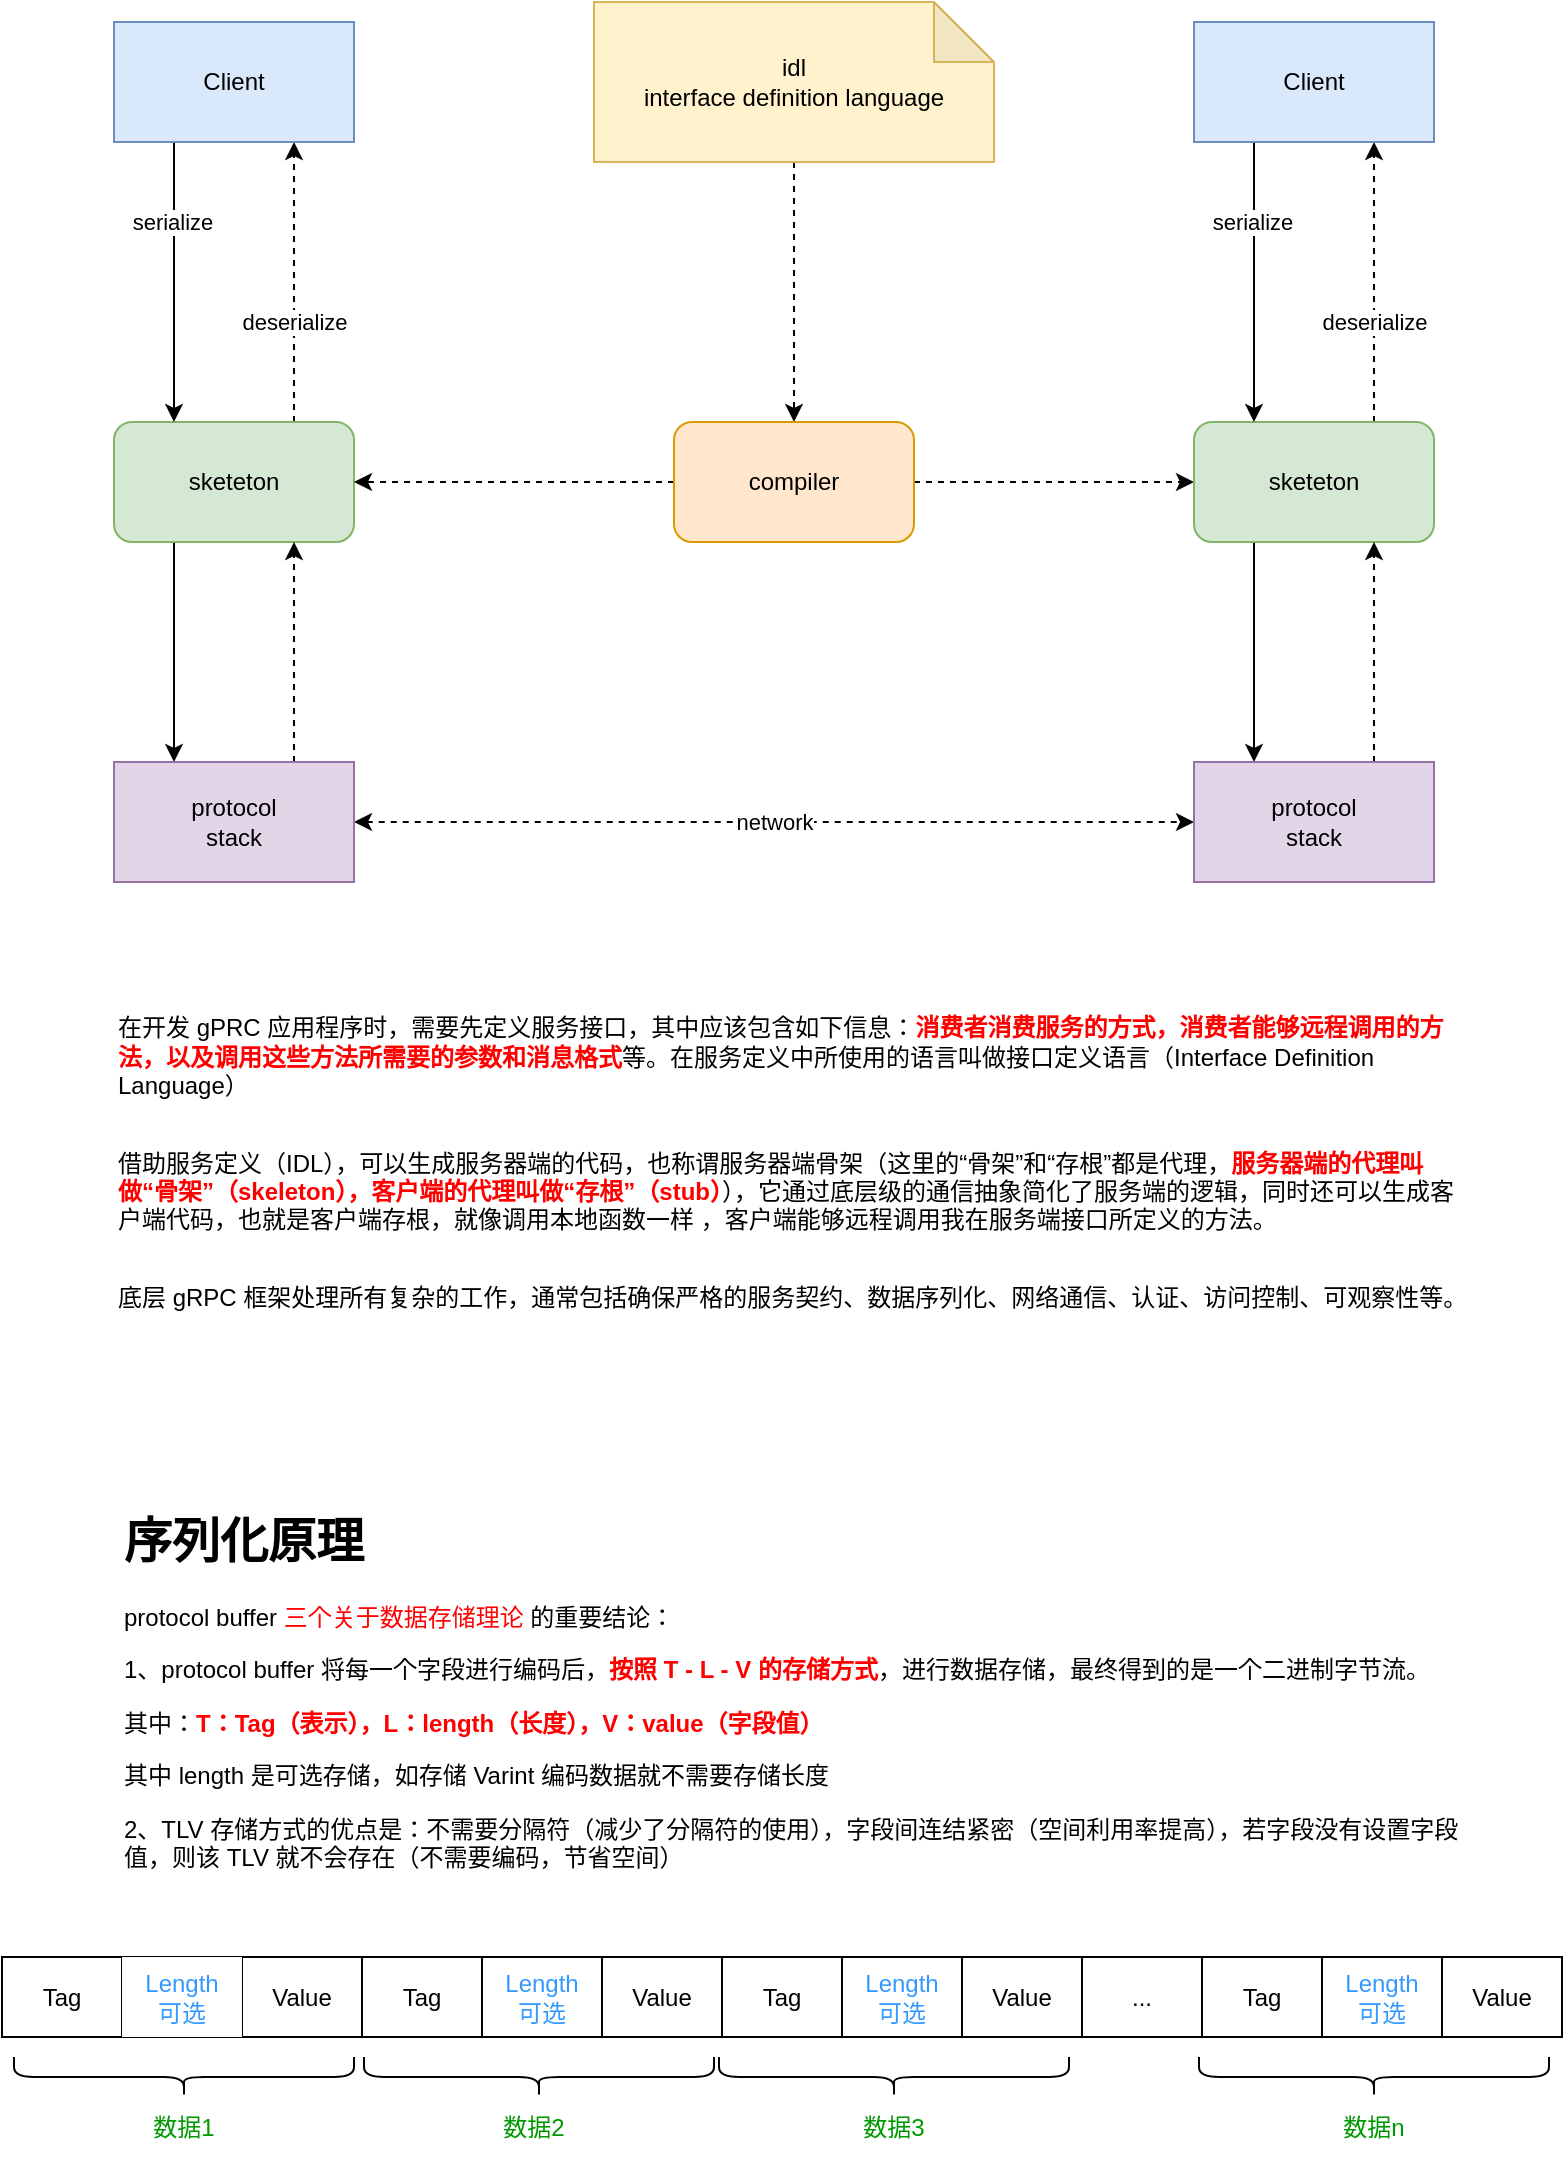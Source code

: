 <mxfile version="16.0.0" type="github">
  <diagram id="x8EzNgoKfJEA3I4Q9rvj" name="Page-1">
    <mxGraphModel dx="1186" dy="654" grid="1" gridSize="10" guides="1" tooltips="1" connect="1" arrows="1" fold="1" page="1" pageScale="1" pageWidth="827" pageHeight="1169" math="0" shadow="0">
      <root>
        <mxCell id="0" />
        <mxCell id="1" parent="0" />
        <mxCell id="cYbBZqKVau74TzbOSYix-7" style="edgeStyle=orthogonalEdgeStyle;rounded=0;orthogonalLoop=1;jettySize=auto;html=1;exitX=0.75;exitY=0;exitDx=0;exitDy=0;entryX=0.75;entryY=1;entryDx=0;entryDy=0;dashed=1;" parent="1" source="cYbBZqKVau74TzbOSYix-2" target="cYbBZqKVau74TzbOSYix-5" edge="1">
          <mxGeometry relative="1" as="geometry" />
        </mxCell>
        <mxCell id="cYbBZqKVau74TzbOSYix-9" value="deserialize" style="edgeLabel;html=1;align=center;verticalAlign=middle;resizable=0;points=[];" parent="cYbBZqKVau74TzbOSYix-7" vertex="1" connectable="0">
          <mxGeometry x="-0.014" relative="1" as="geometry">
            <mxPoint y="19" as="offset" />
          </mxGeometry>
        </mxCell>
        <mxCell id="cYbBZqKVau74TzbOSYix-11" style="edgeStyle=orthogonalEdgeStyle;rounded=0;orthogonalLoop=1;jettySize=auto;html=1;exitX=0.25;exitY=1;exitDx=0;exitDy=0;entryX=0.25;entryY=0;entryDx=0;entryDy=0;" parent="1" source="cYbBZqKVau74TzbOSYix-2" target="cYbBZqKVau74TzbOSYix-3" edge="1">
          <mxGeometry relative="1" as="geometry" />
        </mxCell>
        <mxCell id="cYbBZqKVau74TzbOSYix-2" value="sketeton" style="rounded=1;whiteSpace=wrap;html=1;fillColor=#d5e8d4;strokeColor=#82b366;" parent="1" vertex="1">
          <mxGeometry x="80" y="250" width="120" height="60" as="geometry" />
        </mxCell>
        <mxCell id="cYbBZqKVau74TzbOSYix-12" style="edgeStyle=orthogonalEdgeStyle;rounded=0;orthogonalLoop=1;jettySize=auto;html=1;exitX=0.75;exitY=0;exitDx=0;exitDy=0;entryX=0.75;entryY=1;entryDx=0;entryDy=0;dashed=1;" parent="1" source="cYbBZqKVau74TzbOSYix-3" target="cYbBZqKVau74TzbOSYix-2" edge="1">
          <mxGeometry relative="1" as="geometry" />
        </mxCell>
        <mxCell id="cYbBZqKVau74TzbOSYix-27" value="network" style="edgeStyle=orthogonalEdgeStyle;rounded=0;orthogonalLoop=1;jettySize=auto;html=1;exitX=1;exitY=0.5;exitDx=0;exitDy=0;entryX=0;entryY=0.5;entryDx=0;entryDy=0;dashed=1;strokeColor=default;sketch=0;targetPerimeterSpacing=0;startArrow=classic;startFill=1;" parent="1" source="cYbBZqKVau74TzbOSYix-3" target="cYbBZqKVau74TzbOSYix-22" edge="1">
          <mxGeometry relative="1" as="geometry" />
        </mxCell>
        <mxCell id="cYbBZqKVau74TzbOSYix-3" value="protocol&lt;br&gt;stack" style="rounded=0;whiteSpace=wrap;html=1;fillColor=#e1d5e7;strokeColor=#9673a6;" parent="1" vertex="1">
          <mxGeometry x="80" y="420" width="120" height="60" as="geometry" />
        </mxCell>
        <mxCell id="cYbBZqKVau74TzbOSYix-6" style="edgeStyle=orthogonalEdgeStyle;rounded=0;orthogonalLoop=1;jettySize=auto;html=1;exitX=0.25;exitY=1;exitDx=0;exitDy=0;entryX=0.25;entryY=0;entryDx=0;entryDy=0;" parent="1" source="cYbBZqKVau74TzbOSYix-5" target="cYbBZqKVau74TzbOSYix-2" edge="1">
          <mxGeometry relative="1" as="geometry" />
        </mxCell>
        <mxCell id="cYbBZqKVau74TzbOSYix-8" value="serialize" style="edgeLabel;html=1;align=center;verticalAlign=middle;resizable=0;points=[];" parent="cYbBZqKVau74TzbOSYix-6" vertex="1" connectable="0">
          <mxGeometry x="-0.014" y="-1" relative="1" as="geometry">
            <mxPoint y="-29" as="offset" />
          </mxGeometry>
        </mxCell>
        <mxCell id="cYbBZqKVau74TzbOSYix-5" value="Client" style="rounded=0;whiteSpace=wrap;html=1;fillColor=#dae8fc;strokeColor=#6c8ebf;" parent="1" vertex="1">
          <mxGeometry x="80" y="50" width="120" height="60" as="geometry" />
        </mxCell>
        <mxCell id="cYbBZqKVau74TzbOSYix-14" style="edgeStyle=orthogonalEdgeStyle;rounded=0;orthogonalLoop=1;jettySize=auto;html=1;exitX=0.5;exitY=1;exitDx=0;exitDy=0;exitPerimeter=0;entryX=0.5;entryY=0;entryDx=0;entryDy=0;dashed=1;" parent="1" source="cYbBZqKVau74TzbOSYix-10" target="cYbBZqKVau74TzbOSYix-13" edge="1">
          <mxGeometry relative="1" as="geometry" />
        </mxCell>
        <mxCell id="cYbBZqKVau74TzbOSYix-10" value="idl&lt;br&gt;interface definition language" style="shape=note;whiteSpace=wrap;html=1;backgroundOutline=1;darkOpacity=0.05;fillColor=#fff2cc;strokeColor=#d6b656;" parent="1" vertex="1">
          <mxGeometry x="320" y="40" width="200" height="80" as="geometry" />
        </mxCell>
        <mxCell id="cYbBZqKVau74TzbOSYix-16" style="edgeStyle=orthogonalEdgeStyle;rounded=0;orthogonalLoop=1;jettySize=auto;html=1;exitX=0;exitY=0.5;exitDx=0;exitDy=0;entryX=1;entryY=0.5;entryDx=0;entryDy=0;dashed=1;" parent="1" source="cYbBZqKVau74TzbOSYix-13" target="cYbBZqKVau74TzbOSYix-2" edge="1">
          <mxGeometry relative="1" as="geometry" />
        </mxCell>
        <mxCell id="cYbBZqKVau74TzbOSYix-26" style="edgeStyle=orthogonalEdgeStyle;rounded=0;orthogonalLoop=1;jettySize=auto;html=1;exitX=1;exitY=0.5;exitDx=0;exitDy=0;dashed=1;" parent="1" source="cYbBZqKVau74TzbOSYix-13" target="cYbBZqKVau74TzbOSYix-20" edge="1">
          <mxGeometry relative="1" as="geometry" />
        </mxCell>
        <mxCell id="cYbBZqKVau74TzbOSYix-13" value="compiler" style="rounded=1;whiteSpace=wrap;html=1;fillColor=#ffe6cc;strokeColor=#d79b00;" parent="1" vertex="1">
          <mxGeometry x="360" y="250" width="120" height="60" as="geometry" />
        </mxCell>
        <mxCell id="cYbBZqKVau74TzbOSYix-17" style="edgeStyle=orthogonalEdgeStyle;rounded=0;orthogonalLoop=1;jettySize=auto;html=1;exitX=0.75;exitY=0;exitDx=0;exitDy=0;entryX=0.75;entryY=1;entryDx=0;entryDy=0;dashed=1;" parent="1" source="cYbBZqKVau74TzbOSYix-20" target="cYbBZqKVau74TzbOSYix-25" edge="1">
          <mxGeometry relative="1" as="geometry" />
        </mxCell>
        <mxCell id="cYbBZqKVau74TzbOSYix-18" value="deserialize" style="edgeLabel;html=1;align=center;verticalAlign=middle;resizable=0;points=[];" parent="cYbBZqKVau74TzbOSYix-17" vertex="1" connectable="0">
          <mxGeometry x="-0.014" relative="1" as="geometry">
            <mxPoint y="19" as="offset" />
          </mxGeometry>
        </mxCell>
        <mxCell id="cYbBZqKVau74TzbOSYix-19" style="edgeStyle=orthogonalEdgeStyle;rounded=0;orthogonalLoop=1;jettySize=auto;html=1;exitX=0.25;exitY=1;exitDx=0;exitDy=0;entryX=0.25;entryY=0;entryDx=0;entryDy=0;" parent="1" source="cYbBZqKVau74TzbOSYix-20" target="cYbBZqKVau74TzbOSYix-22" edge="1">
          <mxGeometry relative="1" as="geometry" />
        </mxCell>
        <mxCell id="cYbBZqKVau74TzbOSYix-20" value="sketeton" style="rounded=1;whiteSpace=wrap;html=1;fillColor=#d5e8d4;strokeColor=#82b366;" parent="1" vertex="1">
          <mxGeometry x="620" y="250" width="120" height="60" as="geometry" />
        </mxCell>
        <mxCell id="cYbBZqKVau74TzbOSYix-21" style="edgeStyle=orthogonalEdgeStyle;rounded=0;orthogonalLoop=1;jettySize=auto;html=1;exitX=0.75;exitY=0;exitDx=0;exitDy=0;entryX=0.75;entryY=1;entryDx=0;entryDy=0;dashed=1;" parent="1" source="cYbBZqKVau74TzbOSYix-22" target="cYbBZqKVau74TzbOSYix-20" edge="1">
          <mxGeometry relative="1" as="geometry" />
        </mxCell>
        <mxCell id="cYbBZqKVau74TzbOSYix-22" value="protocol&lt;br&gt;stack" style="rounded=0;whiteSpace=wrap;html=1;fillColor=#e1d5e7;strokeColor=#9673a6;" parent="1" vertex="1">
          <mxGeometry x="620" y="420" width="120" height="60" as="geometry" />
        </mxCell>
        <mxCell id="cYbBZqKVau74TzbOSYix-23" style="edgeStyle=orthogonalEdgeStyle;rounded=0;orthogonalLoop=1;jettySize=auto;html=1;exitX=0.25;exitY=1;exitDx=0;exitDy=0;entryX=0.25;entryY=0;entryDx=0;entryDy=0;" parent="1" source="cYbBZqKVau74TzbOSYix-25" target="cYbBZqKVau74TzbOSYix-20" edge="1">
          <mxGeometry relative="1" as="geometry" />
        </mxCell>
        <mxCell id="cYbBZqKVau74TzbOSYix-24" value="serialize" style="edgeLabel;html=1;align=center;verticalAlign=middle;resizable=0;points=[];" parent="cYbBZqKVau74TzbOSYix-23" vertex="1" connectable="0">
          <mxGeometry x="-0.014" y="-1" relative="1" as="geometry">
            <mxPoint y="-29" as="offset" />
          </mxGeometry>
        </mxCell>
        <mxCell id="cYbBZqKVau74TzbOSYix-25" value="Client" style="rounded=0;whiteSpace=wrap;html=1;fillColor=#dae8fc;strokeColor=#6c8ebf;" parent="1" vertex="1">
          <mxGeometry x="620" y="50" width="120" height="60" as="geometry" />
        </mxCell>
        <mxCell id="YM9ScRJdNRF9cjXQcWSV-5" value="&lt;div class=&quot;lake-content&quot;&gt;&lt;p id=&quot;ue35cee20&quot; class=&quot;ne-p&quot; style=&quot;margin: 0 ; padding: 0 ; min-height: 24px&quot;&gt;&lt;span class=&quot;ne-text&quot;&gt;在开发 gPRC 应用程序时，需要先定义服务接口，其中应该包含如下信息：&lt;b&gt;&lt;font color=&quot;#ff0000&quot;&gt;消费者消费服务的方式，消费者能够远程调用的方法，以及调用这些方法所需要的参数和消息格式&lt;/font&gt;&lt;/b&gt;等。在服务定义中所使用的语言叫做接口定义语言（Interface Definition Language）&lt;/span&gt;&lt;/p&gt;&lt;p id=&quot;u1da1a02e&quot; class=&quot;ne-p&quot; style=&quot;margin: 0 ; padding: 0 ; min-height: 24px&quot;&gt;&lt;span class=&quot;ne-text&quot;&gt;&lt;/span&gt;&lt;/p&gt;&lt;p id=&quot;u1bf918ef&quot; class=&quot;ne-p&quot; style=&quot;margin: 0 ; padding: 0 ; min-height: 24px&quot;&gt;&lt;span class=&quot;ne-text&quot;&gt;借助服务定义（IDL），可以生成服务器端的代码，也称谓服务器端骨架（这里的“骨架”和“存根”都是代理，&lt;b&gt;&lt;font color=&quot;#ff0000&quot;&gt;服务器端的代理叫做“骨架”（skeleton），客户端的代理叫做“存根”（stub）&lt;/font&gt;&lt;/b&gt;），它通过底层级的通信抽象简化了服务端的逻辑，同时还可以生成客户端代码，也就是客户端存根，就像调用本地函数一样&lt;span style=&quot;white-space: pre&quot;&gt;	&lt;/span&gt;，客户端能够远程调用我在服务端接口所定义的方法。&lt;/span&gt;&lt;/p&gt;&lt;p id=&quot;u0b2ed73f&quot; class=&quot;ne-p&quot; style=&quot;margin: 0 ; padding: 0 ; min-height: 24px&quot;&gt;&lt;span class=&quot;ne-text&quot;&gt;&lt;/span&gt;&lt;/p&gt;&lt;p id=&quot;u573504d4&quot; class=&quot;ne-p&quot; style=&quot;margin: 0 ; padding: 0 ; min-height: 24px&quot;&gt;&lt;span class=&quot;ne-text&quot;&gt;底层 gRPC 框架处理所有复杂的工作，通常包括确保严格的服务契约、数据序列化、网络通信、认证、访问控制、可观察性等。&lt;/span&gt;&lt;/p&gt;&lt;/div&gt;" style="text;html=1;strokeColor=none;fillColor=none;align=left;verticalAlign=middle;whiteSpace=wrap;rounded=0;" vertex="1" parent="1">
          <mxGeometry x="80" y="530" width="680" height="190" as="geometry" />
        </mxCell>
        <mxCell id="YM9ScRJdNRF9cjXQcWSV-7" value="&lt;h1&gt;序列化原理&lt;/h1&gt;&lt;p&gt;protocol buffer&amp;nbsp;&lt;font color=&quot;#ff0000&quot;&gt;三个关于数据存储理论&lt;/font&gt; 的重要结论：&lt;/p&gt;&lt;p&gt;1、protocol buffer 将每一个字段进行编码后，&lt;font color=&quot;#ff0000&quot;&gt;&lt;b&gt;按照 T - L - V 的存储方式&lt;/b&gt;&lt;/font&gt;，进行数据存储，最终得到的是一个二进制字节流。&lt;/p&gt;&lt;p&gt;其中：&lt;font color=&quot;#ff0000&quot;&gt;&lt;b&gt;T：Tag（表示），L：length（长度），V：value（字段值）&lt;/b&gt;&lt;/font&gt;&lt;/p&gt;&lt;p&gt;其中 length 是可选存储，如存储 Varint 编码数据就不需要存储长度&lt;/p&gt;&lt;p&gt;2、TLV 存储方式的优点是：不需要分隔符（减少了分隔符的使用），字段间连结紧密（空间利用率提高），若字段没有设置字段值，则该 TLV 就不会存在（不需要编码，节省空间）&lt;/p&gt;" style="text;html=1;strokeColor=none;fillColor=none;spacing=5;spacingTop=-20;whiteSpace=wrap;overflow=hidden;rounded=0;fontColor=#000000;" vertex="1" parent="1">
          <mxGeometry x="80" y="790" width="680" height="200" as="geometry" />
        </mxCell>
        <mxCell id="YM9ScRJdNRF9cjXQcWSV-8" value="" style="shape=table;startSize=0;container=1;collapsible=0;childLayout=tableLayout;fontColor=#000000;" vertex="1" parent="1">
          <mxGeometry x="24" y="1017.5" width="780" height="40" as="geometry" />
        </mxCell>
        <mxCell id="YM9ScRJdNRF9cjXQcWSV-9" value="" style="shape=partialRectangle;collapsible=0;dropTarget=0;pointerEvents=0;fillColor=none;top=0;left=0;bottom=0;right=0;points=[[0,0.5],[1,0.5]];portConstraint=eastwest;fontColor=#FF0000;" vertex="1" parent="YM9ScRJdNRF9cjXQcWSV-8">
          <mxGeometry width="780" height="40" as="geometry" />
        </mxCell>
        <mxCell id="YM9ScRJdNRF9cjXQcWSV-10" value="&lt;font color=&quot;#000000&quot;&gt;Tag&lt;/font&gt;" style="shape=partialRectangle;html=1;whiteSpace=wrap;connectable=0;overflow=hidden;fillColor=none;top=0;left=0;bottom=0;right=0;pointerEvents=1;fontColor=#FF0000;" vertex="1" parent="YM9ScRJdNRF9cjXQcWSV-9">
          <mxGeometry width="60" height="40" as="geometry">
            <mxRectangle width="60" height="40" as="alternateBounds" />
          </mxGeometry>
        </mxCell>
        <mxCell id="YM9ScRJdNRF9cjXQcWSV-11" value="&lt;font color=&quot;#3399ff&quot;&gt;Length&lt;br&gt;可选&lt;/font&gt;" style="shape=partialRectangle;html=1;whiteSpace=wrap;connectable=0;overflow=hidden;top=0;left=0;bottom=0;right=0;pointerEvents=1;labelBackgroundColor=default;" vertex="1" parent="YM9ScRJdNRF9cjXQcWSV-9">
          <mxGeometry x="60" width="60" height="40" as="geometry">
            <mxRectangle width="60" height="40" as="alternateBounds" />
          </mxGeometry>
        </mxCell>
        <mxCell id="YM9ScRJdNRF9cjXQcWSV-12" value="&lt;font color=&quot;#000000&quot;&gt;Value&lt;/font&gt;" style="shape=partialRectangle;html=1;whiteSpace=wrap;connectable=0;overflow=hidden;fillColor=none;top=0;left=0;bottom=0;right=0;pointerEvents=1;fontColor=#FF0000;" vertex="1" parent="YM9ScRJdNRF9cjXQcWSV-9">
          <mxGeometry x="120" width="60" height="40" as="geometry">
            <mxRectangle width="60" height="40" as="alternateBounds" />
          </mxGeometry>
        </mxCell>
        <mxCell id="YM9ScRJdNRF9cjXQcWSV-13" value="&lt;span&gt;&lt;font color=&quot;#000000&quot;&gt;Tag&lt;/font&gt;&lt;/span&gt;" style="shape=partialRectangle;html=1;whiteSpace=wrap;connectable=0;overflow=hidden;fillColor=none;top=0;left=0;bottom=0;right=0;pointerEvents=1;fontColor=#FF0000;" vertex="1" parent="YM9ScRJdNRF9cjXQcWSV-9">
          <mxGeometry x="180" width="60" height="40" as="geometry">
            <mxRectangle width="60" height="40" as="alternateBounds" />
          </mxGeometry>
        </mxCell>
        <mxCell id="YM9ScRJdNRF9cjXQcWSV-14" value="&lt;font color=&quot;#3399ff&quot;&gt;Length&lt;br&gt;可选&lt;/font&gt;" style="shape=partialRectangle;html=1;whiteSpace=wrap;connectable=0;overflow=hidden;fillColor=none;top=0;left=0;bottom=0;right=0;pointerEvents=1;fontColor=#FF0000;" vertex="1" parent="YM9ScRJdNRF9cjXQcWSV-9">
          <mxGeometry x="240" width="60" height="40" as="geometry">
            <mxRectangle width="60" height="40" as="alternateBounds" />
          </mxGeometry>
        </mxCell>
        <mxCell id="YM9ScRJdNRF9cjXQcWSV-15" value="&lt;span&gt;&lt;font color=&quot;#000000&quot;&gt;Value&lt;/font&gt;&lt;/span&gt;" style="shape=partialRectangle;html=1;whiteSpace=wrap;connectable=0;overflow=hidden;fillColor=none;top=0;left=0;bottom=0;right=0;pointerEvents=1;fontColor=#FF0000;" vertex="1" parent="YM9ScRJdNRF9cjXQcWSV-9">
          <mxGeometry x="300" width="60" height="40" as="geometry">
            <mxRectangle width="60" height="40" as="alternateBounds" />
          </mxGeometry>
        </mxCell>
        <mxCell id="YM9ScRJdNRF9cjXQcWSV-16" value="&lt;span&gt;&lt;font color=&quot;#000000&quot;&gt;Tag&lt;/font&gt;&lt;/span&gt;" style="shape=partialRectangle;html=1;whiteSpace=wrap;connectable=0;overflow=hidden;fillColor=none;top=0;left=0;bottom=0;right=0;pointerEvents=1;fontColor=#FF0000;" vertex="1" parent="YM9ScRJdNRF9cjXQcWSV-9">
          <mxGeometry x="360" width="60" height="40" as="geometry">
            <mxRectangle width="60" height="40" as="alternateBounds" />
          </mxGeometry>
        </mxCell>
        <mxCell id="YM9ScRJdNRF9cjXQcWSV-17" value="&lt;font color=&quot;#3399ff&quot;&gt;Length&lt;br&gt;可选&lt;/font&gt;" style="shape=partialRectangle;html=1;whiteSpace=wrap;connectable=0;overflow=hidden;fillColor=none;top=0;left=0;bottom=0;right=0;pointerEvents=1;fontColor=#FF0000;" vertex="1" parent="YM9ScRJdNRF9cjXQcWSV-9">
          <mxGeometry x="420" width="60" height="40" as="geometry">
            <mxRectangle width="60" height="40" as="alternateBounds" />
          </mxGeometry>
        </mxCell>
        <mxCell id="YM9ScRJdNRF9cjXQcWSV-18" value="&lt;span&gt;&lt;font color=&quot;#000000&quot;&gt;Value&lt;/font&gt;&lt;/span&gt;" style="shape=partialRectangle;html=1;whiteSpace=wrap;connectable=0;overflow=hidden;fillColor=none;top=0;left=0;bottom=0;right=0;pointerEvents=1;fontColor=#FF0000;" vertex="1" parent="YM9ScRJdNRF9cjXQcWSV-9">
          <mxGeometry x="480" width="60" height="40" as="geometry">
            <mxRectangle width="60" height="40" as="alternateBounds" />
          </mxGeometry>
        </mxCell>
        <mxCell id="YM9ScRJdNRF9cjXQcWSV-19" value="&lt;font color=&quot;#000000&quot;&gt;...&lt;/font&gt;" style="shape=partialRectangle;html=1;whiteSpace=wrap;connectable=0;overflow=hidden;fillColor=none;top=0;left=0;bottom=0;right=0;pointerEvents=1;fontColor=#FF0000;" vertex="1" parent="YM9ScRJdNRF9cjXQcWSV-9">
          <mxGeometry x="540" width="60" height="40" as="geometry">
            <mxRectangle width="60" height="40" as="alternateBounds" />
          </mxGeometry>
        </mxCell>
        <mxCell id="YM9ScRJdNRF9cjXQcWSV-20" value="&lt;span&gt;&lt;font color=&quot;#000000&quot;&gt;Tag&lt;/font&gt;&lt;/span&gt;" style="shape=partialRectangle;html=1;whiteSpace=wrap;connectable=0;overflow=hidden;fillColor=none;top=0;left=0;bottom=0;right=0;pointerEvents=1;fontColor=#FF0000;" vertex="1" parent="YM9ScRJdNRF9cjXQcWSV-9">
          <mxGeometry x="600" width="60" height="40" as="geometry">
            <mxRectangle width="60" height="40" as="alternateBounds" />
          </mxGeometry>
        </mxCell>
        <mxCell id="YM9ScRJdNRF9cjXQcWSV-21" value="&lt;font color=&quot;#3399ff&quot;&gt;Length&lt;br&gt;可选&lt;/font&gt;" style="shape=partialRectangle;html=1;whiteSpace=wrap;connectable=0;overflow=hidden;fillColor=none;top=0;left=0;bottom=0;right=0;pointerEvents=1;fontColor=#FF0000;" vertex="1" parent="YM9ScRJdNRF9cjXQcWSV-9">
          <mxGeometry x="660" width="60" height="40" as="geometry">
            <mxRectangle width="60" height="40" as="alternateBounds" />
          </mxGeometry>
        </mxCell>
        <mxCell id="YM9ScRJdNRF9cjXQcWSV-22" value="&lt;span&gt;&lt;font color=&quot;#000000&quot;&gt;Value&lt;/font&gt;&lt;/span&gt;" style="shape=partialRectangle;html=1;whiteSpace=wrap;connectable=0;overflow=hidden;fillColor=none;top=0;left=0;bottom=0;right=0;pointerEvents=1;fontColor=#FF0000;" vertex="1" parent="YM9ScRJdNRF9cjXQcWSV-9">
          <mxGeometry x="720" width="60" height="40" as="geometry">
            <mxRectangle width="60" height="40" as="alternateBounds" />
          </mxGeometry>
        </mxCell>
        <mxCell id="YM9ScRJdNRF9cjXQcWSV-23" value="" style="shape=curlyBracket;whiteSpace=wrap;html=1;rounded=1;fontColor=#000000;rotation=-90;" vertex="1" parent="1">
          <mxGeometry x="105" y="992.5" width="20" height="170" as="geometry" />
        </mxCell>
        <mxCell id="YM9ScRJdNRF9cjXQcWSV-24" value="" style="shape=curlyBracket;whiteSpace=wrap;html=1;rounded=1;fontColor=#000000;rotation=-90;" vertex="1" parent="1">
          <mxGeometry x="282.5" y="990" width="20" height="175" as="geometry" />
        </mxCell>
        <mxCell id="YM9ScRJdNRF9cjXQcWSV-25" value="" style="shape=curlyBracket;whiteSpace=wrap;html=1;rounded=1;fontColor=#000000;rotation=-90;" vertex="1" parent="1">
          <mxGeometry x="460" y="990" width="20" height="175" as="geometry" />
        </mxCell>
        <mxCell id="YM9ScRJdNRF9cjXQcWSV-26" value="" style="shape=curlyBracket;whiteSpace=wrap;html=1;rounded=1;fontColor=#000000;rotation=-90;" vertex="1" parent="1">
          <mxGeometry x="700" y="990" width="20" height="175" as="geometry" />
        </mxCell>
        <mxCell id="YM9ScRJdNRF9cjXQcWSV-28" value="&lt;font color=&quot;#009900&quot;&gt;数据1&lt;/font&gt;" style="text;html=1;strokeColor=none;fillColor=none;align=center;verticalAlign=middle;whiteSpace=wrap;rounded=0;labelBackgroundColor=none;labelBorderColor=none;fontColor=#3399FF;" vertex="1" parent="1">
          <mxGeometry x="85" y="1087.5" width="60" height="30" as="geometry" />
        </mxCell>
        <mxCell id="YM9ScRJdNRF9cjXQcWSV-30" value="&lt;span style=&quot;color: rgb(0 , 153 , 0)&quot;&gt;数据2&lt;/span&gt;" style="text;html=1;strokeColor=none;fillColor=none;align=center;verticalAlign=middle;whiteSpace=wrap;rounded=0;labelBackgroundColor=none;labelBorderColor=none;fontColor=#3399FF;" vertex="1" parent="1">
          <mxGeometry x="260" y="1087.5" width="60" height="30" as="geometry" />
        </mxCell>
        <mxCell id="YM9ScRJdNRF9cjXQcWSV-31" value="&lt;span style=&quot;color: rgb(0 , 153 , 0)&quot;&gt;数据3&lt;/span&gt;" style="text;html=1;strokeColor=none;fillColor=none;align=center;verticalAlign=middle;whiteSpace=wrap;rounded=0;labelBackgroundColor=none;labelBorderColor=none;fontColor=#3399FF;" vertex="1" parent="1">
          <mxGeometry x="440" y="1087.5" width="60" height="30" as="geometry" />
        </mxCell>
        <mxCell id="YM9ScRJdNRF9cjXQcWSV-32" value="&lt;span style=&quot;color: rgb(0 , 153 , 0)&quot;&gt;数据n&lt;/span&gt;" style="text;html=1;strokeColor=none;fillColor=none;align=center;verticalAlign=middle;whiteSpace=wrap;rounded=0;labelBackgroundColor=none;labelBorderColor=none;fontColor=#3399FF;" vertex="1" parent="1">
          <mxGeometry x="680" y="1087.5" width="60" height="30" as="geometry" />
        </mxCell>
      </root>
    </mxGraphModel>
  </diagram>
</mxfile>
